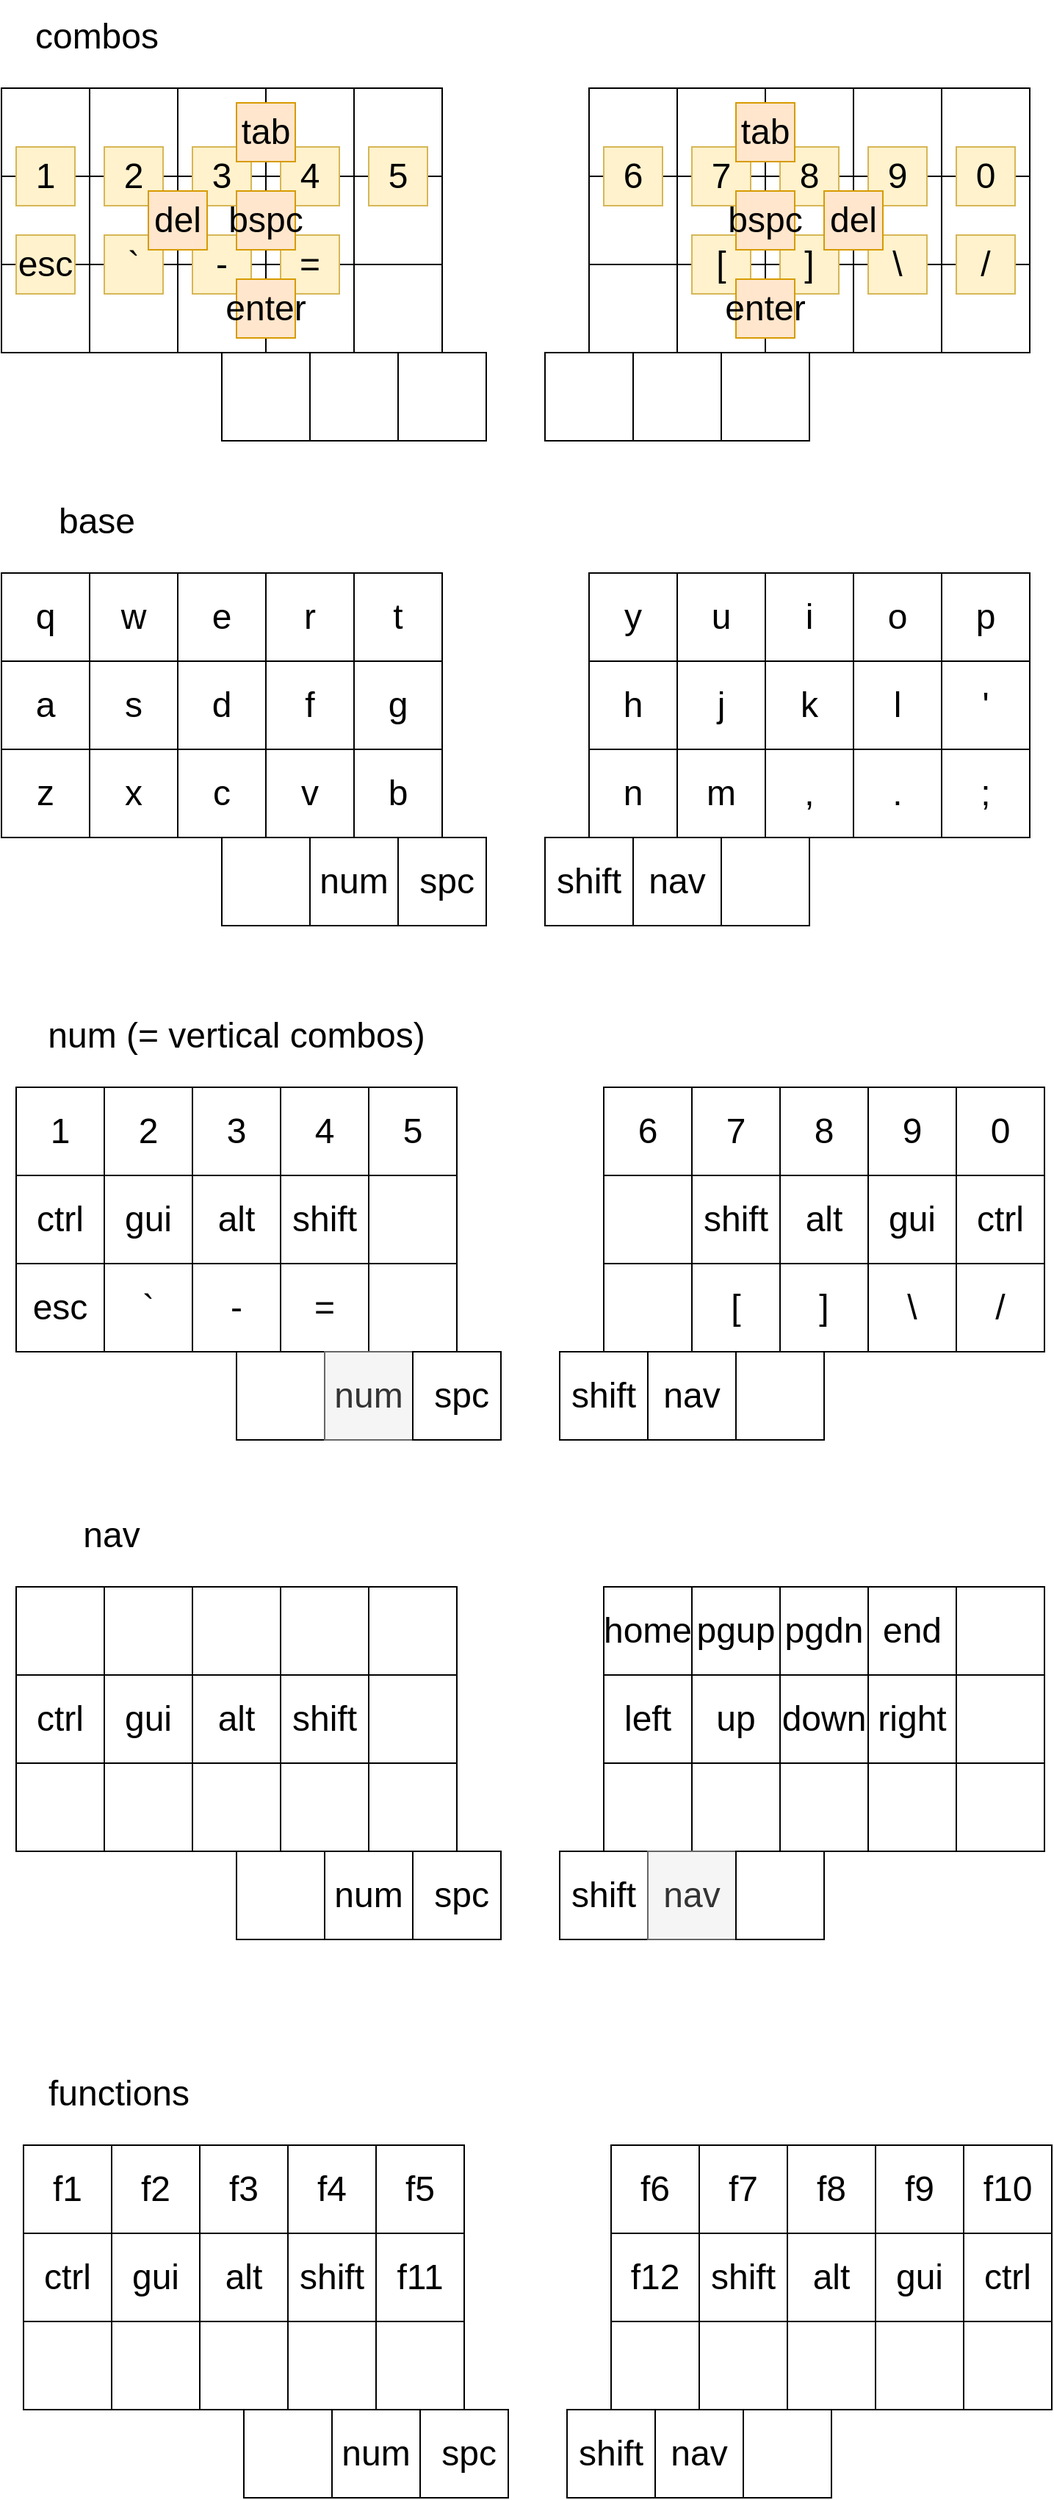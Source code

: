 <mxfile version="20.2.3" type="github">
  <diagram id="_lKv2DnUR_uHU-EhaWKQ" name="Page-1">
    <mxGraphModel dx="1025" dy="971" grid="1" gridSize="10" guides="1" tooltips="1" connect="1" arrows="1" fold="1" page="1" pageScale="1" pageWidth="850" pageHeight="1100" math="0" shadow="0">
      <root>
        <mxCell id="0" />
        <mxCell id="1" parent="0" />
        <mxCell id="b76iKxbdRcVmEuxKpmtq-1" value="" style="whiteSpace=wrap;html=1;aspect=fixed;" vertex="1" parent="1">
          <mxGeometry x="60" y="180" width="60" height="60" as="geometry" />
        </mxCell>
        <mxCell id="b76iKxbdRcVmEuxKpmtq-2" value="" style="whiteSpace=wrap;html=1;aspect=fixed;" vertex="1" parent="1">
          <mxGeometry x="120" y="180" width="60" height="60" as="geometry" />
        </mxCell>
        <mxCell id="b76iKxbdRcVmEuxKpmtq-4" value="" style="whiteSpace=wrap;html=1;aspect=fixed;" vertex="1" parent="1">
          <mxGeometry x="180" y="180" width="60" height="60" as="geometry" />
        </mxCell>
        <mxCell id="b76iKxbdRcVmEuxKpmtq-5" value="" style="whiteSpace=wrap;html=1;aspect=fixed;" vertex="1" parent="1">
          <mxGeometry x="240" y="180" width="60" height="60" as="geometry" />
        </mxCell>
        <mxCell id="b76iKxbdRcVmEuxKpmtq-8" value="" style="whiteSpace=wrap;html=1;aspect=fixed;" vertex="1" parent="1">
          <mxGeometry x="60" y="240" width="60" height="60" as="geometry" />
        </mxCell>
        <mxCell id="b76iKxbdRcVmEuxKpmtq-9" value="" style="whiteSpace=wrap;html=1;aspect=fixed;" vertex="1" parent="1">
          <mxGeometry x="120" y="240" width="60" height="60" as="geometry" />
        </mxCell>
        <mxCell id="b76iKxbdRcVmEuxKpmtq-10" value="" style="whiteSpace=wrap;html=1;aspect=fixed;" vertex="1" parent="1">
          <mxGeometry x="180" y="240" width="60" height="60" as="geometry" />
        </mxCell>
        <mxCell id="b76iKxbdRcVmEuxKpmtq-11" value="" style="whiteSpace=wrap;html=1;aspect=fixed;" vertex="1" parent="1">
          <mxGeometry x="240" y="240" width="60" height="60" as="geometry" />
        </mxCell>
        <mxCell id="b76iKxbdRcVmEuxKpmtq-12" value="" style="whiteSpace=wrap;html=1;aspect=fixed;" vertex="1" parent="1">
          <mxGeometry x="60" y="300" width="60" height="60" as="geometry" />
        </mxCell>
        <mxCell id="b76iKxbdRcVmEuxKpmtq-13" value="" style="whiteSpace=wrap;html=1;aspect=fixed;" vertex="1" parent="1">
          <mxGeometry x="120" y="300" width="60" height="60" as="geometry" />
        </mxCell>
        <mxCell id="b76iKxbdRcVmEuxKpmtq-14" value="" style="whiteSpace=wrap;html=1;aspect=fixed;" vertex="1" parent="1">
          <mxGeometry x="180" y="300" width="60" height="60" as="geometry" />
        </mxCell>
        <mxCell id="b76iKxbdRcVmEuxKpmtq-15" value="" style="whiteSpace=wrap;html=1;aspect=fixed;" vertex="1" parent="1">
          <mxGeometry x="240" y="300" width="60" height="60" as="geometry" />
        </mxCell>
        <mxCell id="b76iKxbdRcVmEuxKpmtq-16" value="" style="whiteSpace=wrap;html=1;aspect=fixed;" vertex="1" parent="1">
          <mxGeometry x="300" y="180" width="60" height="60" as="geometry" />
        </mxCell>
        <mxCell id="b76iKxbdRcVmEuxKpmtq-17" value="" style="whiteSpace=wrap;html=1;aspect=fixed;" vertex="1" parent="1">
          <mxGeometry x="300" y="240" width="60" height="60" as="geometry" />
        </mxCell>
        <mxCell id="b76iKxbdRcVmEuxKpmtq-18" value="" style="whiteSpace=wrap;html=1;aspect=fixed;" vertex="1" parent="1">
          <mxGeometry x="300" y="300" width="60" height="60" as="geometry" />
        </mxCell>
        <mxCell id="b76iKxbdRcVmEuxKpmtq-19" value="" style="whiteSpace=wrap;html=1;aspect=fixed;fontSize=24;" vertex="1" parent="1">
          <mxGeometry x="210" y="360" width="60" height="60" as="geometry" />
        </mxCell>
        <mxCell id="b76iKxbdRcVmEuxKpmtq-20" value="" style="whiteSpace=wrap;html=1;aspect=fixed;fontSize=24;" vertex="1" parent="1">
          <mxGeometry x="270" y="360" width="60" height="60" as="geometry" />
        </mxCell>
        <mxCell id="b76iKxbdRcVmEuxKpmtq-21" value="" style="whiteSpace=wrap;html=1;aspect=fixed;fontSize=24;" vertex="1" parent="1">
          <mxGeometry x="330" y="360" width="60" height="60" as="geometry" />
        </mxCell>
        <mxCell id="b76iKxbdRcVmEuxKpmtq-22" value="" style="whiteSpace=wrap;html=1;aspect=fixed;" vertex="1" parent="1">
          <mxGeometry x="460" y="180" width="60" height="60" as="geometry" />
        </mxCell>
        <mxCell id="b76iKxbdRcVmEuxKpmtq-23" value="" style="whiteSpace=wrap;html=1;aspect=fixed;" vertex="1" parent="1">
          <mxGeometry x="520" y="180" width="60" height="60" as="geometry" />
        </mxCell>
        <mxCell id="b76iKxbdRcVmEuxKpmtq-24" value="" style="whiteSpace=wrap;html=1;aspect=fixed;" vertex="1" parent="1">
          <mxGeometry x="580" y="180" width="60" height="60" as="geometry" />
        </mxCell>
        <mxCell id="b76iKxbdRcVmEuxKpmtq-25" value="" style="whiteSpace=wrap;html=1;aspect=fixed;" vertex="1" parent="1">
          <mxGeometry x="640" y="180" width="60" height="60" as="geometry" />
        </mxCell>
        <mxCell id="b76iKxbdRcVmEuxKpmtq-26" value="" style="whiteSpace=wrap;html=1;aspect=fixed;" vertex="1" parent="1">
          <mxGeometry x="460" y="240" width="60" height="60" as="geometry" />
        </mxCell>
        <mxCell id="b76iKxbdRcVmEuxKpmtq-27" value="" style="whiteSpace=wrap;html=1;aspect=fixed;" vertex="1" parent="1">
          <mxGeometry x="520" y="240" width="60" height="60" as="geometry" />
        </mxCell>
        <mxCell id="b76iKxbdRcVmEuxKpmtq-28" value="" style="whiteSpace=wrap;html=1;aspect=fixed;" vertex="1" parent="1">
          <mxGeometry x="580" y="240" width="60" height="60" as="geometry" />
        </mxCell>
        <mxCell id="b76iKxbdRcVmEuxKpmtq-29" value="" style="whiteSpace=wrap;html=1;aspect=fixed;" vertex="1" parent="1">
          <mxGeometry x="640" y="240" width="60" height="60" as="geometry" />
        </mxCell>
        <mxCell id="b76iKxbdRcVmEuxKpmtq-30" value="" style="whiteSpace=wrap;html=1;aspect=fixed;" vertex="1" parent="1">
          <mxGeometry x="460" y="300" width="60" height="60" as="geometry" />
        </mxCell>
        <mxCell id="b76iKxbdRcVmEuxKpmtq-31" value="" style="whiteSpace=wrap;html=1;aspect=fixed;" vertex="1" parent="1">
          <mxGeometry x="520" y="300" width="60" height="60" as="geometry" />
        </mxCell>
        <mxCell id="b76iKxbdRcVmEuxKpmtq-32" value="" style="whiteSpace=wrap;html=1;aspect=fixed;" vertex="1" parent="1">
          <mxGeometry x="580" y="300" width="60" height="60" as="geometry" />
        </mxCell>
        <mxCell id="b76iKxbdRcVmEuxKpmtq-33" value="" style="whiteSpace=wrap;html=1;aspect=fixed;" vertex="1" parent="1">
          <mxGeometry x="640" y="300" width="60" height="60" as="geometry" />
        </mxCell>
        <mxCell id="b76iKxbdRcVmEuxKpmtq-34" value="" style="whiteSpace=wrap;html=1;aspect=fixed;" vertex="1" parent="1">
          <mxGeometry x="700" y="180" width="60" height="60" as="geometry" />
        </mxCell>
        <mxCell id="b76iKxbdRcVmEuxKpmtq-35" value="" style="whiteSpace=wrap;html=1;aspect=fixed;" vertex="1" parent="1">
          <mxGeometry x="700" y="240" width="60" height="60" as="geometry" />
        </mxCell>
        <mxCell id="b76iKxbdRcVmEuxKpmtq-36" value="" style="whiteSpace=wrap;html=1;aspect=fixed;" vertex="1" parent="1">
          <mxGeometry x="700" y="300" width="60" height="60" as="geometry" />
        </mxCell>
        <mxCell id="b76iKxbdRcVmEuxKpmtq-37" value="" style="whiteSpace=wrap;html=1;aspect=fixed;fontSize=24;" vertex="1" parent="1">
          <mxGeometry x="430" y="360" width="60" height="60" as="geometry" />
        </mxCell>
        <mxCell id="b76iKxbdRcVmEuxKpmtq-38" value="" style="whiteSpace=wrap;html=1;aspect=fixed;fontSize=24;" vertex="1" parent="1">
          <mxGeometry x="490" y="360" width="60" height="60" as="geometry" />
        </mxCell>
        <mxCell id="b76iKxbdRcVmEuxKpmtq-39" value="" style="whiteSpace=wrap;html=1;aspect=fixed;fontSize=24;" vertex="1" parent="1">
          <mxGeometry x="550" y="360" width="60" height="60" as="geometry" />
        </mxCell>
        <mxCell id="b76iKxbdRcVmEuxKpmtq-41" value="combos" style="text;html=1;strokeColor=none;fillColor=none;align=center;verticalAlign=middle;whiteSpace=wrap;rounded=0;fontSize=24;" vertex="1" parent="1">
          <mxGeometry x="60" y="120" width="130" height="50" as="geometry" />
        </mxCell>
        <mxCell id="b76iKxbdRcVmEuxKpmtq-42" value="1" style="text;html=1;strokeColor=#d6b656;fillColor=#fff2cc;align=center;verticalAlign=middle;whiteSpace=wrap;rounded=0;fontSize=24;" vertex="1" parent="1">
          <mxGeometry x="70" y="220" width="40" height="40" as="geometry" />
        </mxCell>
        <mxCell id="b76iKxbdRcVmEuxKpmtq-43" value="2" style="text;html=1;strokeColor=#d6b656;fillColor=#fff2cc;align=center;verticalAlign=middle;whiteSpace=wrap;rounded=0;fontSize=24;" vertex="1" parent="1">
          <mxGeometry x="130" y="220" width="40" height="40" as="geometry" />
        </mxCell>
        <mxCell id="b76iKxbdRcVmEuxKpmtq-44" value="3" style="text;html=1;strokeColor=#d6b656;fillColor=#fff2cc;align=center;verticalAlign=middle;whiteSpace=wrap;rounded=0;fontSize=24;" vertex="1" parent="1">
          <mxGeometry x="190" y="220" width="40" height="40" as="geometry" />
        </mxCell>
        <mxCell id="b76iKxbdRcVmEuxKpmtq-45" value="4" style="text;html=1;strokeColor=#d6b656;fillColor=#fff2cc;align=center;verticalAlign=middle;whiteSpace=wrap;rounded=0;fontSize=24;" vertex="1" parent="1">
          <mxGeometry x="250" y="220" width="40" height="40" as="geometry" />
        </mxCell>
        <mxCell id="b76iKxbdRcVmEuxKpmtq-46" value="5" style="text;html=1;strokeColor=#d6b656;fillColor=#fff2cc;align=center;verticalAlign=middle;whiteSpace=wrap;rounded=0;fontSize=24;" vertex="1" parent="1">
          <mxGeometry x="310" y="220" width="40" height="40" as="geometry" />
        </mxCell>
        <mxCell id="b76iKxbdRcVmEuxKpmtq-47" value="6" style="text;html=1;strokeColor=#d6b656;fillColor=#fff2cc;align=center;verticalAlign=middle;whiteSpace=wrap;rounded=0;fontSize=24;" vertex="1" parent="1">
          <mxGeometry x="470" y="220" width="40" height="40" as="geometry" />
        </mxCell>
        <mxCell id="b76iKxbdRcVmEuxKpmtq-48" value="7" style="text;html=1;strokeColor=#d6b656;fillColor=#fff2cc;align=center;verticalAlign=middle;whiteSpace=wrap;rounded=0;fontSize=24;" vertex="1" parent="1">
          <mxGeometry x="530" y="220" width="40" height="40" as="geometry" />
        </mxCell>
        <mxCell id="b76iKxbdRcVmEuxKpmtq-49" value="8" style="text;html=1;strokeColor=#d6b656;fillColor=#fff2cc;align=center;verticalAlign=middle;whiteSpace=wrap;rounded=0;fontSize=24;" vertex="1" parent="1">
          <mxGeometry x="590" y="220" width="40" height="40" as="geometry" />
        </mxCell>
        <mxCell id="b76iKxbdRcVmEuxKpmtq-50" value="9" style="text;html=1;strokeColor=#d6b656;fillColor=#fff2cc;align=center;verticalAlign=middle;whiteSpace=wrap;rounded=0;fontSize=24;" vertex="1" parent="1">
          <mxGeometry x="650" y="220" width="40" height="40" as="geometry" />
        </mxCell>
        <mxCell id="b76iKxbdRcVmEuxKpmtq-51" value="0" style="text;html=1;strokeColor=#d6b656;fillColor=#fff2cc;align=center;verticalAlign=middle;whiteSpace=wrap;rounded=0;fontSize=24;" vertex="1" parent="1">
          <mxGeometry x="710" y="220" width="40" height="40" as="geometry" />
        </mxCell>
        <mxCell id="b76iKxbdRcVmEuxKpmtq-52" value="esc" style="text;html=1;strokeColor=#d6b656;fillColor=#fff2cc;align=center;verticalAlign=middle;whiteSpace=wrap;rounded=0;fontSize=24;" vertex="1" parent="1">
          <mxGeometry x="70" y="280" width="40" height="40" as="geometry" />
        </mxCell>
        <mxCell id="b76iKxbdRcVmEuxKpmtq-53" value="`" style="text;html=1;strokeColor=#d6b656;fillColor=#fff2cc;align=center;verticalAlign=middle;whiteSpace=wrap;rounded=0;fontSize=24;" vertex="1" parent="1">
          <mxGeometry x="130" y="280" width="40" height="40" as="geometry" />
        </mxCell>
        <mxCell id="b76iKxbdRcVmEuxKpmtq-54" value="-" style="text;html=1;strokeColor=#d6b656;fillColor=#fff2cc;align=center;verticalAlign=middle;whiteSpace=wrap;rounded=0;fontSize=24;" vertex="1" parent="1">
          <mxGeometry x="190" y="280" width="40" height="40" as="geometry" />
        </mxCell>
        <mxCell id="b76iKxbdRcVmEuxKpmtq-55" value="=" style="text;html=1;strokeColor=#d6b656;fillColor=#fff2cc;align=center;verticalAlign=middle;whiteSpace=wrap;rounded=0;fontSize=24;" vertex="1" parent="1">
          <mxGeometry x="250" y="280" width="40" height="40" as="geometry" />
        </mxCell>
        <mxCell id="b76iKxbdRcVmEuxKpmtq-58" value="[" style="text;html=1;strokeColor=#d6b656;fillColor=#fff2cc;align=center;verticalAlign=middle;whiteSpace=wrap;rounded=0;fontSize=24;" vertex="1" parent="1">
          <mxGeometry x="530" y="280" width="40" height="40" as="geometry" />
        </mxCell>
        <mxCell id="b76iKxbdRcVmEuxKpmtq-59" value="]" style="text;html=1;strokeColor=#d6b656;fillColor=#fff2cc;align=center;verticalAlign=middle;whiteSpace=wrap;rounded=0;fontSize=24;" vertex="1" parent="1">
          <mxGeometry x="590" y="280" width="40" height="40" as="geometry" />
        </mxCell>
        <mxCell id="b76iKxbdRcVmEuxKpmtq-60" value="\" style="text;html=1;strokeColor=#d6b656;fillColor=#fff2cc;align=center;verticalAlign=middle;whiteSpace=wrap;rounded=0;fontSize=24;" vertex="1" parent="1">
          <mxGeometry x="650" y="280" width="40" height="40" as="geometry" />
        </mxCell>
        <mxCell id="b76iKxbdRcVmEuxKpmtq-61" value="/" style="text;html=1;strokeColor=#d6b656;fillColor=#fff2cc;align=center;verticalAlign=middle;whiteSpace=wrap;rounded=0;fontSize=24;" vertex="1" parent="1">
          <mxGeometry x="710" y="280" width="40" height="40" as="geometry" />
        </mxCell>
        <mxCell id="b76iKxbdRcVmEuxKpmtq-62" value="bspc" style="text;html=1;strokeColor=#d79b00;fillColor=#ffe6cc;align=center;verticalAlign=middle;whiteSpace=wrap;rounded=0;fontSize=24;" vertex="1" parent="1">
          <mxGeometry x="560" y="250" width="40" height="40" as="geometry" />
        </mxCell>
        <mxCell id="b76iKxbdRcVmEuxKpmtq-63" value="tab" style="text;html=1;strokeColor=#d79b00;fillColor=#ffe6cc;align=center;verticalAlign=middle;whiteSpace=wrap;rounded=0;fontSize=24;" vertex="1" parent="1">
          <mxGeometry x="560" y="190" width="40" height="40" as="geometry" />
        </mxCell>
        <mxCell id="b76iKxbdRcVmEuxKpmtq-64" value="enter" style="text;html=1;strokeColor=#d79b00;fillColor=#ffe6cc;align=center;verticalAlign=middle;whiteSpace=wrap;rounded=0;fontSize=24;" vertex="1" parent="1">
          <mxGeometry x="560" y="310" width="40" height="40" as="geometry" />
        </mxCell>
        <mxCell id="b76iKxbdRcVmEuxKpmtq-65" value="del" style="text;html=1;strokeColor=#d79b00;fillColor=#ffe6cc;align=center;verticalAlign=middle;whiteSpace=wrap;rounded=0;fontSize=24;" vertex="1" parent="1">
          <mxGeometry x="620" y="250" width="40" height="40" as="geometry" />
        </mxCell>
        <mxCell id="b76iKxbdRcVmEuxKpmtq-66" value="bspc" style="text;html=1;strokeColor=#d79b00;fillColor=#ffe6cc;align=center;verticalAlign=middle;whiteSpace=wrap;rounded=0;fontSize=24;" vertex="1" parent="1">
          <mxGeometry x="220" y="250" width="40" height="40" as="geometry" />
        </mxCell>
        <mxCell id="b76iKxbdRcVmEuxKpmtq-67" value="tab" style="text;html=1;strokeColor=#d79b00;fillColor=#ffe6cc;align=center;verticalAlign=middle;whiteSpace=wrap;rounded=0;fontSize=24;" vertex="1" parent="1">
          <mxGeometry x="220" y="190" width="40" height="40" as="geometry" />
        </mxCell>
        <mxCell id="b76iKxbdRcVmEuxKpmtq-68" value="enter" style="text;html=1;strokeColor=#d79b00;fillColor=#ffe6cc;align=center;verticalAlign=middle;whiteSpace=wrap;rounded=0;fontSize=24;" vertex="1" parent="1">
          <mxGeometry x="220" y="310" width="40" height="40" as="geometry" />
        </mxCell>
        <mxCell id="b76iKxbdRcVmEuxKpmtq-69" value="del" style="text;html=1;strokeColor=#d79b00;fillColor=#ffe6cc;align=center;verticalAlign=middle;whiteSpace=wrap;rounded=0;fontSize=24;" vertex="1" parent="1">
          <mxGeometry x="160" y="250" width="40" height="40" as="geometry" />
        </mxCell>
        <mxCell id="b76iKxbdRcVmEuxKpmtq-70" value="q" style="whiteSpace=wrap;html=1;aspect=fixed;fontSize=24;" vertex="1" parent="1">
          <mxGeometry x="60" y="510" width="60" height="60" as="geometry" />
        </mxCell>
        <mxCell id="b76iKxbdRcVmEuxKpmtq-71" value="w" style="whiteSpace=wrap;html=1;aspect=fixed;fontSize=24;" vertex="1" parent="1">
          <mxGeometry x="120" y="510" width="60" height="60" as="geometry" />
        </mxCell>
        <mxCell id="b76iKxbdRcVmEuxKpmtq-72" value="e" style="whiteSpace=wrap;html=1;aspect=fixed;fontSize=24;" vertex="1" parent="1">
          <mxGeometry x="180" y="510" width="60" height="60" as="geometry" />
        </mxCell>
        <mxCell id="b76iKxbdRcVmEuxKpmtq-73" value="r" style="whiteSpace=wrap;html=1;aspect=fixed;fontSize=24;" vertex="1" parent="1">
          <mxGeometry x="240" y="510" width="60" height="60" as="geometry" />
        </mxCell>
        <mxCell id="b76iKxbdRcVmEuxKpmtq-74" value="a" style="whiteSpace=wrap;html=1;aspect=fixed;fontSize=24;" vertex="1" parent="1">
          <mxGeometry x="60" y="570" width="60" height="60" as="geometry" />
        </mxCell>
        <mxCell id="b76iKxbdRcVmEuxKpmtq-75" value="s" style="whiteSpace=wrap;html=1;aspect=fixed;fontSize=24;" vertex="1" parent="1">
          <mxGeometry x="120" y="570" width="60" height="60" as="geometry" />
        </mxCell>
        <mxCell id="b76iKxbdRcVmEuxKpmtq-76" value="d" style="whiteSpace=wrap;html=1;aspect=fixed;fontSize=24;" vertex="1" parent="1">
          <mxGeometry x="180" y="570" width="60" height="60" as="geometry" />
        </mxCell>
        <mxCell id="b76iKxbdRcVmEuxKpmtq-77" value="f" style="whiteSpace=wrap;html=1;aspect=fixed;fontSize=24;" vertex="1" parent="1">
          <mxGeometry x="240" y="570" width="60" height="60" as="geometry" />
        </mxCell>
        <mxCell id="b76iKxbdRcVmEuxKpmtq-78" value="z" style="whiteSpace=wrap;html=1;aspect=fixed;fontSize=24;" vertex="1" parent="1">
          <mxGeometry x="60" y="630" width="60" height="60" as="geometry" />
        </mxCell>
        <mxCell id="b76iKxbdRcVmEuxKpmtq-79" value="x" style="whiteSpace=wrap;html=1;aspect=fixed;fontSize=24;" vertex="1" parent="1">
          <mxGeometry x="120" y="630" width="60" height="60" as="geometry" />
        </mxCell>
        <mxCell id="b76iKxbdRcVmEuxKpmtq-80" value="c" style="whiteSpace=wrap;html=1;aspect=fixed;fontSize=24;" vertex="1" parent="1">
          <mxGeometry x="180" y="630" width="60" height="60" as="geometry" />
        </mxCell>
        <mxCell id="b76iKxbdRcVmEuxKpmtq-81" value="v" style="whiteSpace=wrap;html=1;aspect=fixed;fontSize=24;" vertex="1" parent="1">
          <mxGeometry x="240" y="630" width="60" height="60" as="geometry" />
        </mxCell>
        <mxCell id="b76iKxbdRcVmEuxKpmtq-82" value="t" style="whiteSpace=wrap;html=1;aspect=fixed;fontSize=24;" vertex="1" parent="1">
          <mxGeometry x="300" y="510" width="60" height="60" as="geometry" />
        </mxCell>
        <mxCell id="b76iKxbdRcVmEuxKpmtq-83" value="g" style="whiteSpace=wrap;html=1;aspect=fixed;fontSize=24;" vertex="1" parent="1">
          <mxGeometry x="300" y="570" width="60" height="60" as="geometry" />
        </mxCell>
        <mxCell id="b76iKxbdRcVmEuxKpmtq-84" value="b" style="whiteSpace=wrap;html=1;aspect=fixed;fontSize=24;" vertex="1" parent="1">
          <mxGeometry x="300" y="630" width="60" height="60" as="geometry" />
        </mxCell>
        <mxCell id="b76iKxbdRcVmEuxKpmtq-85" value="" style="whiteSpace=wrap;html=1;aspect=fixed;fontSize=24;" vertex="1" parent="1">
          <mxGeometry x="210" y="690" width="60" height="60" as="geometry" />
        </mxCell>
        <mxCell id="b76iKxbdRcVmEuxKpmtq-86" value="num" style="whiteSpace=wrap;html=1;aspect=fixed;fontSize=24;" vertex="1" parent="1">
          <mxGeometry x="270" y="690" width="60" height="60" as="geometry" />
        </mxCell>
        <mxCell id="b76iKxbdRcVmEuxKpmtq-87" value="&amp;nbsp;spc" style="whiteSpace=wrap;html=1;aspect=fixed;fontSize=24;" vertex="1" parent="1">
          <mxGeometry x="330" y="690" width="60" height="60" as="geometry" />
        </mxCell>
        <mxCell id="b76iKxbdRcVmEuxKpmtq-88" value="y" style="whiteSpace=wrap;html=1;aspect=fixed;fontSize=24;" vertex="1" parent="1">
          <mxGeometry x="460" y="510" width="60" height="60" as="geometry" />
        </mxCell>
        <mxCell id="b76iKxbdRcVmEuxKpmtq-89" value="u" style="whiteSpace=wrap;html=1;aspect=fixed;fontSize=24;" vertex="1" parent="1">
          <mxGeometry x="520" y="510" width="60" height="60" as="geometry" />
        </mxCell>
        <mxCell id="b76iKxbdRcVmEuxKpmtq-90" value="i" style="whiteSpace=wrap;html=1;aspect=fixed;fontSize=24;" vertex="1" parent="1">
          <mxGeometry x="580" y="510" width="60" height="60" as="geometry" />
        </mxCell>
        <mxCell id="b76iKxbdRcVmEuxKpmtq-91" value="o" style="whiteSpace=wrap;html=1;aspect=fixed;fontSize=24;" vertex="1" parent="1">
          <mxGeometry x="640" y="510" width="60" height="60" as="geometry" />
        </mxCell>
        <mxCell id="b76iKxbdRcVmEuxKpmtq-92" value="h" style="whiteSpace=wrap;html=1;aspect=fixed;fontSize=24;" vertex="1" parent="1">
          <mxGeometry x="460" y="570" width="60" height="60" as="geometry" />
        </mxCell>
        <mxCell id="b76iKxbdRcVmEuxKpmtq-93" value="j" style="whiteSpace=wrap;html=1;aspect=fixed;fontSize=24;" vertex="1" parent="1">
          <mxGeometry x="520" y="570" width="60" height="60" as="geometry" />
        </mxCell>
        <mxCell id="b76iKxbdRcVmEuxKpmtq-94" value="k" style="whiteSpace=wrap;html=1;aspect=fixed;fontSize=24;" vertex="1" parent="1">
          <mxGeometry x="580" y="570" width="60" height="60" as="geometry" />
        </mxCell>
        <mxCell id="b76iKxbdRcVmEuxKpmtq-95" value="l" style="whiteSpace=wrap;html=1;aspect=fixed;fontSize=24;" vertex="1" parent="1">
          <mxGeometry x="640" y="570" width="60" height="60" as="geometry" />
        </mxCell>
        <mxCell id="b76iKxbdRcVmEuxKpmtq-96" value="n" style="whiteSpace=wrap;html=1;aspect=fixed;fontSize=24;" vertex="1" parent="1">
          <mxGeometry x="460" y="630" width="60" height="60" as="geometry" />
        </mxCell>
        <mxCell id="b76iKxbdRcVmEuxKpmtq-97" value="m" style="whiteSpace=wrap;html=1;aspect=fixed;fontSize=24;" vertex="1" parent="1">
          <mxGeometry x="520" y="630" width="60" height="60" as="geometry" />
        </mxCell>
        <mxCell id="b76iKxbdRcVmEuxKpmtq-98" value="," style="whiteSpace=wrap;html=1;aspect=fixed;fontSize=24;" vertex="1" parent="1">
          <mxGeometry x="580" y="630" width="60" height="60" as="geometry" />
        </mxCell>
        <mxCell id="b76iKxbdRcVmEuxKpmtq-99" value="." style="whiteSpace=wrap;html=1;aspect=fixed;fontSize=24;" vertex="1" parent="1">
          <mxGeometry x="640" y="630" width="60" height="60" as="geometry" />
        </mxCell>
        <mxCell id="b76iKxbdRcVmEuxKpmtq-100" value="p" style="whiteSpace=wrap;html=1;aspect=fixed;fontSize=24;" vertex="1" parent="1">
          <mxGeometry x="700" y="510" width="60" height="60" as="geometry" />
        </mxCell>
        <mxCell id="b76iKxbdRcVmEuxKpmtq-101" value="&#39;" style="whiteSpace=wrap;html=1;aspect=fixed;fontSize=24;" vertex="1" parent="1">
          <mxGeometry x="700" y="570" width="60" height="60" as="geometry" />
        </mxCell>
        <mxCell id="b76iKxbdRcVmEuxKpmtq-102" value=";" style="whiteSpace=wrap;html=1;aspect=fixed;fontSize=24;" vertex="1" parent="1">
          <mxGeometry x="700" y="630" width="60" height="60" as="geometry" />
        </mxCell>
        <mxCell id="b76iKxbdRcVmEuxKpmtq-103" value="shift" style="whiteSpace=wrap;html=1;aspect=fixed;fontSize=24;" vertex="1" parent="1">
          <mxGeometry x="430" y="690" width="60" height="60" as="geometry" />
        </mxCell>
        <mxCell id="b76iKxbdRcVmEuxKpmtq-104" value="nav" style="whiteSpace=wrap;html=1;aspect=fixed;fontSize=24;" vertex="1" parent="1">
          <mxGeometry x="490" y="690" width="60" height="60" as="geometry" />
        </mxCell>
        <mxCell id="b76iKxbdRcVmEuxKpmtq-105" value="" style="whiteSpace=wrap;html=1;aspect=fixed;fontSize=24;" vertex="1" parent="1">
          <mxGeometry x="550" y="690" width="60" height="60" as="geometry" />
        </mxCell>
        <mxCell id="b76iKxbdRcVmEuxKpmtq-106" value="base" style="text;html=1;strokeColor=none;fillColor=none;align=center;verticalAlign=middle;whiteSpace=wrap;rounded=0;fontSize=24;" vertex="1" parent="1">
          <mxGeometry x="60" y="450" width="130" height="50" as="geometry" />
        </mxCell>
        <mxCell id="b76iKxbdRcVmEuxKpmtq-133" value="1" style="whiteSpace=wrap;html=1;aspect=fixed;fontSize=24;" vertex="1" parent="1">
          <mxGeometry x="70" y="860" width="60" height="60" as="geometry" />
        </mxCell>
        <mxCell id="b76iKxbdRcVmEuxKpmtq-134" value="2" style="whiteSpace=wrap;html=1;aspect=fixed;fontSize=24;" vertex="1" parent="1">
          <mxGeometry x="130" y="860" width="60" height="60" as="geometry" />
        </mxCell>
        <mxCell id="b76iKxbdRcVmEuxKpmtq-135" value="3" style="whiteSpace=wrap;html=1;aspect=fixed;fontSize=24;" vertex="1" parent="1">
          <mxGeometry x="190" y="860" width="60" height="60" as="geometry" />
        </mxCell>
        <mxCell id="b76iKxbdRcVmEuxKpmtq-136" value="4" style="whiteSpace=wrap;html=1;aspect=fixed;fontSize=24;" vertex="1" parent="1">
          <mxGeometry x="250" y="860" width="60" height="60" as="geometry" />
        </mxCell>
        <mxCell id="b76iKxbdRcVmEuxKpmtq-137" value="ctrl" style="whiteSpace=wrap;html=1;aspect=fixed;fontSize=24;" vertex="1" parent="1">
          <mxGeometry x="70" y="920" width="60" height="60" as="geometry" />
        </mxCell>
        <mxCell id="b76iKxbdRcVmEuxKpmtq-138" value="gui" style="whiteSpace=wrap;html=1;aspect=fixed;fontSize=24;" vertex="1" parent="1">
          <mxGeometry x="130" y="920" width="60" height="60" as="geometry" />
        </mxCell>
        <mxCell id="b76iKxbdRcVmEuxKpmtq-139" value="alt" style="whiteSpace=wrap;html=1;aspect=fixed;fontSize=24;" vertex="1" parent="1">
          <mxGeometry x="190" y="920" width="60" height="60" as="geometry" />
        </mxCell>
        <mxCell id="b76iKxbdRcVmEuxKpmtq-140" value="shift" style="whiteSpace=wrap;html=1;aspect=fixed;fontSize=24;" vertex="1" parent="1">
          <mxGeometry x="250" y="920" width="60" height="60" as="geometry" />
        </mxCell>
        <mxCell id="b76iKxbdRcVmEuxKpmtq-141" value="esc" style="whiteSpace=wrap;html=1;aspect=fixed;fontSize=24;" vertex="1" parent="1">
          <mxGeometry x="70" y="980" width="60" height="60" as="geometry" />
        </mxCell>
        <mxCell id="b76iKxbdRcVmEuxKpmtq-142" value="`" style="whiteSpace=wrap;html=1;aspect=fixed;fontSize=24;" vertex="1" parent="1">
          <mxGeometry x="130" y="980" width="60" height="60" as="geometry" />
        </mxCell>
        <mxCell id="b76iKxbdRcVmEuxKpmtq-143" value="-" style="whiteSpace=wrap;html=1;aspect=fixed;fontSize=24;" vertex="1" parent="1">
          <mxGeometry x="190" y="980" width="60" height="60" as="geometry" />
        </mxCell>
        <mxCell id="b76iKxbdRcVmEuxKpmtq-144" value="=" style="whiteSpace=wrap;html=1;aspect=fixed;fontSize=24;" vertex="1" parent="1">
          <mxGeometry x="250" y="980" width="60" height="60" as="geometry" />
        </mxCell>
        <mxCell id="b76iKxbdRcVmEuxKpmtq-145" value="5" style="whiteSpace=wrap;html=1;aspect=fixed;fontSize=24;" vertex="1" parent="1">
          <mxGeometry x="310" y="860" width="60" height="60" as="geometry" />
        </mxCell>
        <mxCell id="b76iKxbdRcVmEuxKpmtq-146" value="" style="whiteSpace=wrap;html=1;aspect=fixed;fontSize=24;" vertex="1" parent="1">
          <mxGeometry x="310" y="920" width="60" height="60" as="geometry" />
        </mxCell>
        <mxCell id="b76iKxbdRcVmEuxKpmtq-147" value="" style="whiteSpace=wrap;html=1;aspect=fixed;fontSize=24;" vertex="1" parent="1">
          <mxGeometry x="310" y="980" width="60" height="60" as="geometry" />
        </mxCell>
        <mxCell id="b76iKxbdRcVmEuxKpmtq-148" value="" style="whiteSpace=wrap;html=1;aspect=fixed;fontSize=24;" vertex="1" parent="1">
          <mxGeometry x="220" y="1040" width="60" height="60" as="geometry" />
        </mxCell>
        <mxCell id="b76iKxbdRcVmEuxKpmtq-149" value="num" style="whiteSpace=wrap;html=1;aspect=fixed;fontSize=24;fillColor=#f5f5f5;fontColor=#333333;strokeColor=#666666;" vertex="1" parent="1">
          <mxGeometry x="280" y="1040" width="60" height="60" as="geometry" />
        </mxCell>
        <mxCell id="b76iKxbdRcVmEuxKpmtq-150" value="&amp;nbsp;spc" style="whiteSpace=wrap;html=1;aspect=fixed;fontSize=24;" vertex="1" parent="1">
          <mxGeometry x="340" y="1040" width="60" height="60" as="geometry" />
        </mxCell>
        <mxCell id="b76iKxbdRcVmEuxKpmtq-151" value="6" style="whiteSpace=wrap;html=1;aspect=fixed;fontSize=24;" vertex="1" parent="1">
          <mxGeometry x="470" y="860" width="60" height="60" as="geometry" />
        </mxCell>
        <mxCell id="b76iKxbdRcVmEuxKpmtq-152" value="7" style="whiteSpace=wrap;html=1;aspect=fixed;fontSize=24;" vertex="1" parent="1">
          <mxGeometry x="530" y="860" width="60" height="60" as="geometry" />
        </mxCell>
        <mxCell id="b76iKxbdRcVmEuxKpmtq-153" value="8" style="whiteSpace=wrap;html=1;aspect=fixed;fontSize=24;" vertex="1" parent="1">
          <mxGeometry x="590" y="860" width="60" height="60" as="geometry" />
        </mxCell>
        <mxCell id="b76iKxbdRcVmEuxKpmtq-154" value="9" style="whiteSpace=wrap;html=1;aspect=fixed;fontSize=24;" vertex="1" parent="1">
          <mxGeometry x="650" y="860" width="60" height="60" as="geometry" />
        </mxCell>
        <mxCell id="b76iKxbdRcVmEuxKpmtq-155" value="" style="whiteSpace=wrap;html=1;aspect=fixed;fontSize=24;" vertex="1" parent="1">
          <mxGeometry x="470" y="920" width="60" height="60" as="geometry" />
        </mxCell>
        <mxCell id="b76iKxbdRcVmEuxKpmtq-156" value="shift" style="whiteSpace=wrap;html=1;aspect=fixed;fontSize=24;" vertex="1" parent="1">
          <mxGeometry x="530" y="920" width="60" height="60" as="geometry" />
        </mxCell>
        <mxCell id="b76iKxbdRcVmEuxKpmtq-157" value="alt" style="whiteSpace=wrap;html=1;aspect=fixed;fontSize=24;" vertex="1" parent="1">
          <mxGeometry x="590" y="920" width="60" height="60" as="geometry" />
        </mxCell>
        <mxCell id="b76iKxbdRcVmEuxKpmtq-158" value="gui" style="whiteSpace=wrap;html=1;aspect=fixed;fontSize=24;" vertex="1" parent="1">
          <mxGeometry x="650" y="920" width="60" height="60" as="geometry" />
        </mxCell>
        <mxCell id="b76iKxbdRcVmEuxKpmtq-159" value="" style="whiteSpace=wrap;html=1;aspect=fixed;fontSize=24;" vertex="1" parent="1">
          <mxGeometry x="470" y="980" width="60" height="60" as="geometry" />
        </mxCell>
        <mxCell id="b76iKxbdRcVmEuxKpmtq-160" value="[" style="whiteSpace=wrap;html=1;aspect=fixed;fontSize=24;" vertex="1" parent="1">
          <mxGeometry x="530" y="980" width="60" height="60" as="geometry" />
        </mxCell>
        <mxCell id="b76iKxbdRcVmEuxKpmtq-161" value="]" style="whiteSpace=wrap;html=1;aspect=fixed;fontSize=24;" vertex="1" parent="1">
          <mxGeometry x="590" y="980" width="60" height="60" as="geometry" />
        </mxCell>
        <mxCell id="b76iKxbdRcVmEuxKpmtq-162" value="\" style="whiteSpace=wrap;html=1;aspect=fixed;fontSize=24;" vertex="1" parent="1">
          <mxGeometry x="650" y="980" width="60" height="60" as="geometry" />
        </mxCell>
        <mxCell id="b76iKxbdRcVmEuxKpmtq-163" value="0" style="whiteSpace=wrap;html=1;aspect=fixed;fontSize=24;" vertex="1" parent="1">
          <mxGeometry x="710" y="860" width="60" height="60" as="geometry" />
        </mxCell>
        <mxCell id="b76iKxbdRcVmEuxKpmtq-164" value="ctrl" style="whiteSpace=wrap;html=1;aspect=fixed;fontSize=24;" vertex="1" parent="1">
          <mxGeometry x="710" y="920" width="60" height="60" as="geometry" />
        </mxCell>
        <mxCell id="b76iKxbdRcVmEuxKpmtq-165" value="/" style="whiteSpace=wrap;html=1;aspect=fixed;fontSize=24;" vertex="1" parent="1">
          <mxGeometry x="710" y="980" width="60" height="60" as="geometry" />
        </mxCell>
        <mxCell id="b76iKxbdRcVmEuxKpmtq-166" value="shift" style="whiteSpace=wrap;html=1;aspect=fixed;fontSize=24;" vertex="1" parent="1">
          <mxGeometry x="440" y="1040" width="60" height="60" as="geometry" />
        </mxCell>
        <mxCell id="b76iKxbdRcVmEuxKpmtq-167" value="nav" style="whiteSpace=wrap;html=1;aspect=fixed;fontSize=24;" vertex="1" parent="1">
          <mxGeometry x="500" y="1040" width="60" height="60" as="geometry" />
        </mxCell>
        <mxCell id="b76iKxbdRcVmEuxKpmtq-168" value="" style="whiteSpace=wrap;html=1;aspect=fixed;fontSize=24;" vertex="1" parent="1">
          <mxGeometry x="560" y="1040" width="60" height="60" as="geometry" />
        </mxCell>
        <mxCell id="b76iKxbdRcVmEuxKpmtq-169" value="num (= vertical combos)" style="text;html=1;strokeColor=none;fillColor=none;align=center;verticalAlign=middle;whiteSpace=wrap;rounded=0;fontSize=24;" vertex="1" parent="1">
          <mxGeometry x="70" y="800" width="300" height="50" as="geometry" />
        </mxCell>
        <mxCell id="b76iKxbdRcVmEuxKpmtq-170" value="" style="whiteSpace=wrap;html=1;aspect=fixed;fontSize=24;" vertex="1" parent="1">
          <mxGeometry x="70" y="1200" width="60" height="60" as="geometry" />
        </mxCell>
        <mxCell id="b76iKxbdRcVmEuxKpmtq-171" value="" style="whiteSpace=wrap;html=1;aspect=fixed;fontSize=24;" vertex="1" parent="1">
          <mxGeometry x="130" y="1200" width="60" height="60" as="geometry" />
        </mxCell>
        <mxCell id="b76iKxbdRcVmEuxKpmtq-172" value="" style="whiteSpace=wrap;html=1;aspect=fixed;fontSize=24;" vertex="1" parent="1">
          <mxGeometry x="190" y="1200" width="60" height="60" as="geometry" />
        </mxCell>
        <mxCell id="b76iKxbdRcVmEuxKpmtq-173" value="" style="whiteSpace=wrap;html=1;aspect=fixed;fontSize=24;" vertex="1" parent="1">
          <mxGeometry x="250" y="1200" width="60" height="60" as="geometry" />
        </mxCell>
        <mxCell id="b76iKxbdRcVmEuxKpmtq-178" value="" style="whiteSpace=wrap;html=1;aspect=fixed;fontSize=24;" vertex="1" parent="1">
          <mxGeometry x="70" y="1320" width="60" height="60" as="geometry" />
        </mxCell>
        <mxCell id="b76iKxbdRcVmEuxKpmtq-179" value="" style="whiteSpace=wrap;html=1;aspect=fixed;fontSize=24;" vertex="1" parent="1">
          <mxGeometry x="130" y="1320" width="60" height="60" as="geometry" />
        </mxCell>
        <mxCell id="b76iKxbdRcVmEuxKpmtq-180" value="" style="whiteSpace=wrap;html=1;aspect=fixed;fontSize=24;" vertex="1" parent="1">
          <mxGeometry x="190" y="1320" width="60" height="60" as="geometry" />
        </mxCell>
        <mxCell id="b76iKxbdRcVmEuxKpmtq-181" value="" style="whiteSpace=wrap;html=1;aspect=fixed;fontSize=24;" vertex="1" parent="1">
          <mxGeometry x="250" y="1320" width="60" height="60" as="geometry" />
        </mxCell>
        <mxCell id="b76iKxbdRcVmEuxKpmtq-182" value="" style="whiteSpace=wrap;html=1;aspect=fixed;fontSize=24;" vertex="1" parent="1">
          <mxGeometry x="310" y="1200" width="60" height="60" as="geometry" />
        </mxCell>
        <mxCell id="b76iKxbdRcVmEuxKpmtq-183" value="" style="whiteSpace=wrap;html=1;aspect=fixed;fontSize=24;" vertex="1" parent="1">
          <mxGeometry x="310" y="1260" width="60" height="60" as="geometry" />
        </mxCell>
        <mxCell id="b76iKxbdRcVmEuxKpmtq-184" value="" style="whiteSpace=wrap;html=1;aspect=fixed;fontSize=24;" vertex="1" parent="1">
          <mxGeometry x="310" y="1320" width="60" height="60" as="geometry" />
        </mxCell>
        <mxCell id="b76iKxbdRcVmEuxKpmtq-185" value="" style="whiteSpace=wrap;html=1;aspect=fixed;fontSize=24;" vertex="1" parent="1">
          <mxGeometry x="220" y="1380" width="60" height="60" as="geometry" />
        </mxCell>
        <mxCell id="b76iKxbdRcVmEuxKpmtq-186" value="num" style="whiteSpace=wrap;html=1;aspect=fixed;fontSize=24;" vertex="1" parent="1">
          <mxGeometry x="280" y="1380" width="60" height="60" as="geometry" />
        </mxCell>
        <mxCell id="b76iKxbdRcVmEuxKpmtq-187" value="&amp;nbsp;spc" style="whiteSpace=wrap;html=1;aspect=fixed;fontSize=24;" vertex="1" parent="1">
          <mxGeometry x="340" y="1380" width="60" height="60" as="geometry" />
        </mxCell>
        <mxCell id="b76iKxbdRcVmEuxKpmtq-188" value="home" style="whiteSpace=wrap;html=1;aspect=fixed;fontSize=24;" vertex="1" parent="1">
          <mxGeometry x="470" y="1200" width="60" height="60" as="geometry" />
        </mxCell>
        <mxCell id="b76iKxbdRcVmEuxKpmtq-189" value="pgup" style="whiteSpace=wrap;html=1;aspect=fixed;fontSize=24;" vertex="1" parent="1">
          <mxGeometry x="530" y="1200" width="60" height="60" as="geometry" />
        </mxCell>
        <mxCell id="b76iKxbdRcVmEuxKpmtq-190" value="pgdn" style="whiteSpace=wrap;html=1;aspect=fixed;fontSize=24;" vertex="1" parent="1">
          <mxGeometry x="590" y="1200" width="60" height="60" as="geometry" />
        </mxCell>
        <mxCell id="b76iKxbdRcVmEuxKpmtq-191" value="end" style="whiteSpace=wrap;html=1;aspect=fixed;fontSize=24;" vertex="1" parent="1">
          <mxGeometry x="650" y="1200" width="60" height="60" as="geometry" />
        </mxCell>
        <mxCell id="b76iKxbdRcVmEuxKpmtq-192" value="left" style="whiteSpace=wrap;html=1;aspect=fixed;fontSize=24;" vertex="1" parent="1">
          <mxGeometry x="470" y="1260" width="60" height="60" as="geometry" />
        </mxCell>
        <mxCell id="b76iKxbdRcVmEuxKpmtq-193" value="up" style="whiteSpace=wrap;html=1;aspect=fixed;fontSize=24;" vertex="1" parent="1">
          <mxGeometry x="530" y="1260" width="60" height="60" as="geometry" />
        </mxCell>
        <mxCell id="b76iKxbdRcVmEuxKpmtq-194" value="down" style="whiteSpace=wrap;html=1;aspect=fixed;fontSize=24;" vertex="1" parent="1">
          <mxGeometry x="590" y="1260" width="60" height="60" as="geometry" />
        </mxCell>
        <mxCell id="b76iKxbdRcVmEuxKpmtq-195" value="right" style="whiteSpace=wrap;html=1;aspect=fixed;fontSize=24;" vertex="1" parent="1">
          <mxGeometry x="650" y="1260" width="60" height="60" as="geometry" />
        </mxCell>
        <mxCell id="b76iKxbdRcVmEuxKpmtq-196" value="" style="whiteSpace=wrap;html=1;aspect=fixed;fontSize=24;" vertex="1" parent="1">
          <mxGeometry x="470" y="1320" width="60" height="60" as="geometry" />
        </mxCell>
        <mxCell id="b76iKxbdRcVmEuxKpmtq-197" value="" style="whiteSpace=wrap;html=1;aspect=fixed;fontSize=24;" vertex="1" parent="1">
          <mxGeometry x="530" y="1320" width="60" height="60" as="geometry" />
        </mxCell>
        <mxCell id="b76iKxbdRcVmEuxKpmtq-198" value="" style="whiteSpace=wrap;html=1;aspect=fixed;fontSize=24;" vertex="1" parent="1">
          <mxGeometry x="590" y="1320" width="60" height="60" as="geometry" />
        </mxCell>
        <mxCell id="b76iKxbdRcVmEuxKpmtq-199" value="" style="whiteSpace=wrap;html=1;aspect=fixed;fontSize=24;" vertex="1" parent="1">
          <mxGeometry x="650" y="1320" width="60" height="60" as="geometry" />
        </mxCell>
        <mxCell id="b76iKxbdRcVmEuxKpmtq-200" value="" style="whiteSpace=wrap;html=1;aspect=fixed;fontSize=24;" vertex="1" parent="1">
          <mxGeometry x="710" y="1200" width="60" height="60" as="geometry" />
        </mxCell>
        <mxCell id="b76iKxbdRcVmEuxKpmtq-201" value="" style="whiteSpace=wrap;html=1;aspect=fixed;fontSize=24;" vertex="1" parent="1">
          <mxGeometry x="710" y="1260" width="60" height="60" as="geometry" />
        </mxCell>
        <mxCell id="b76iKxbdRcVmEuxKpmtq-202" value="" style="whiteSpace=wrap;html=1;aspect=fixed;fontSize=24;" vertex="1" parent="1">
          <mxGeometry x="710" y="1320" width="60" height="60" as="geometry" />
        </mxCell>
        <mxCell id="b76iKxbdRcVmEuxKpmtq-203" value="shift" style="whiteSpace=wrap;html=1;aspect=fixed;fontSize=24;" vertex="1" parent="1">
          <mxGeometry x="440" y="1380" width="60" height="60" as="geometry" />
        </mxCell>
        <mxCell id="b76iKxbdRcVmEuxKpmtq-204" value="nav" style="whiteSpace=wrap;html=1;aspect=fixed;fontSize=24;fillColor=#f5f5f5;fontColor=#333333;strokeColor=#666666;" vertex="1" parent="1">
          <mxGeometry x="500" y="1380" width="60" height="60" as="geometry" />
        </mxCell>
        <mxCell id="b76iKxbdRcVmEuxKpmtq-205" value="" style="whiteSpace=wrap;html=1;aspect=fixed;fontSize=24;" vertex="1" parent="1">
          <mxGeometry x="560" y="1380" width="60" height="60" as="geometry" />
        </mxCell>
        <mxCell id="b76iKxbdRcVmEuxKpmtq-206" value="nav" style="text;html=1;strokeColor=none;fillColor=none;align=center;verticalAlign=middle;whiteSpace=wrap;rounded=0;fontSize=24;" vertex="1" parent="1">
          <mxGeometry x="70" y="1140" width="130" height="50" as="geometry" />
        </mxCell>
        <mxCell id="b76iKxbdRcVmEuxKpmtq-207" value="f1" style="whiteSpace=wrap;html=1;aspect=fixed;fontSize=24;" vertex="1" parent="1">
          <mxGeometry x="75" y="1580" width="60" height="60" as="geometry" />
        </mxCell>
        <mxCell id="b76iKxbdRcVmEuxKpmtq-208" value="f2" style="whiteSpace=wrap;html=1;aspect=fixed;fontSize=24;" vertex="1" parent="1">
          <mxGeometry x="135" y="1580" width="60" height="60" as="geometry" />
        </mxCell>
        <mxCell id="b76iKxbdRcVmEuxKpmtq-209" value="f3" style="whiteSpace=wrap;html=1;aspect=fixed;fontSize=24;" vertex="1" parent="1">
          <mxGeometry x="195" y="1580" width="60" height="60" as="geometry" />
        </mxCell>
        <mxCell id="b76iKxbdRcVmEuxKpmtq-210" value="f4" style="whiteSpace=wrap;html=1;aspect=fixed;fontSize=24;" vertex="1" parent="1">
          <mxGeometry x="255" y="1580" width="60" height="60" as="geometry" />
        </mxCell>
        <mxCell id="b76iKxbdRcVmEuxKpmtq-215" value="" style="whiteSpace=wrap;html=1;aspect=fixed;fontSize=24;" vertex="1" parent="1">
          <mxGeometry x="75" y="1700" width="60" height="60" as="geometry" />
        </mxCell>
        <mxCell id="b76iKxbdRcVmEuxKpmtq-216" value="" style="whiteSpace=wrap;html=1;aspect=fixed;fontSize=24;" vertex="1" parent="1">
          <mxGeometry x="135" y="1700" width="60" height="60" as="geometry" />
        </mxCell>
        <mxCell id="b76iKxbdRcVmEuxKpmtq-217" value="" style="whiteSpace=wrap;html=1;aspect=fixed;fontSize=24;" vertex="1" parent="1">
          <mxGeometry x="195" y="1700" width="60" height="60" as="geometry" />
        </mxCell>
        <mxCell id="b76iKxbdRcVmEuxKpmtq-218" value="" style="whiteSpace=wrap;html=1;aspect=fixed;fontSize=24;" vertex="1" parent="1">
          <mxGeometry x="255" y="1700" width="60" height="60" as="geometry" />
        </mxCell>
        <mxCell id="b76iKxbdRcVmEuxKpmtq-219" value="f5" style="whiteSpace=wrap;html=1;aspect=fixed;fontSize=24;" vertex="1" parent="1">
          <mxGeometry x="315" y="1580" width="60" height="60" as="geometry" />
        </mxCell>
        <mxCell id="b76iKxbdRcVmEuxKpmtq-221" value="" style="whiteSpace=wrap;html=1;aspect=fixed;fontSize=24;" vertex="1" parent="1">
          <mxGeometry x="315" y="1700" width="60" height="60" as="geometry" />
        </mxCell>
        <mxCell id="b76iKxbdRcVmEuxKpmtq-222" value="" style="whiteSpace=wrap;html=1;aspect=fixed;fontSize=24;" vertex="1" parent="1">
          <mxGeometry x="225" y="1760" width="60" height="60" as="geometry" />
        </mxCell>
        <mxCell id="b76iKxbdRcVmEuxKpmtq-223" value="num" style="whiteSpace=wrap;html=1;aspect=fixed;fontSize=24;" vertex="1" parent="1">
          <mxGeometry x="285" y="1760" width="60" height="60" as="geometry" />
        </mxCell>
        <mxCell id="b76iKxbdRcVmEuxKpmtq-224" value="&amp;nbsp;spc" style="whiteSpace=wrap;html=1;aspect=fixed;fontSize=24;" vertex="1" parent="1">
          <mxGeometry x="345" y="1760" width="60" height="60" as="geometry" />
        </mxCell>
        <mxCell id="b76iKxbdRcVmEuxKpmtq-225" value="f6" style="whiteSpace=wrap;html=1;aspect=fixed;fontSize=24;" vertex="1" parent="1">
          <mxGeometry x="475" y="1580" width="60" height="60" as="geometry" />
        </mxCell>
        <mxCell id="b76iKxbdRcVmEuxKpmtq-226" value="f7" style="whiteSpace=wrap;html=1;aspect=fixed;fontSize=24;" vertex="1" parent="1">
          <mxGeometry x="535" y="1580" width="60" height="60" as="geometry" />
        </mxCell>
        <mxCell id="b76iKxbdRcVmEuxKpmtq-227" value="f8" style="whiteSpace=wrap;html=1;aspect=fixed;fontSize=24;" vertex="1" parent="1">
          <mxGeometry x="595" y="1580" width="60" height="60" as="geometry" />
        </mxCell>
        <mxCell id="b76iKxbdRcVmEuxKpmtq-228" value="f9" style="whiteSpace=wrap;html=1;aspect=fixed;fontSize=24;" vertex="1" parent="1">
          <mxGeometry x="655" y="1580" width="60" height="60" as="geometry" />
        </mxCell>
        <mxCell id="b76iKxbdRcVmEuxKpmtq-233" value="" style="whiteSpace=wrap;html=1;aspect=fixed;fontSize=24;" vertex="1" parent="1">
          <mxGeometry x="475" y="1700" width="60" height="60" as="geometry" />
        </mxCell>
        <mxCell id="b76iKxbdRcVmEuxKpmtq-234" value="" style="whiteSpace=wrap;html=1;aspect=fixed;fontSize=24;" vertex="1" parent="1">
          <mxGeometry x="535" y="1700" width="60" height="60" as="geometry" />
        </mxCell>
        <mxCell id="b76iKxbdRcVmEuxKpmtq-235" value="" style="whiteSpace=wrap;html=1;aspect=fixed;fontSize=24;" vertex="1" parent="1">
          <mxGeometry x="595" y="1700" width="60" height="60" as="geometry" />
        </mxCell>
        <mxCell id="b76iKxbdRcVmEuxKpmtq-236" value="" style="whiteSpace=wrap;html=1;aspect=fixed;fontSize=24;" vertex="1" parent="1">
          <mxGeometry x="655" y="1700" width="60" height="60" as="geometry" />
        </mxCell>
        <mxCell id="b76iKxbdRcVmEuxKpmtq-237" value="f10" style="whiteSpace=wrap;html=1;aspect=fixed;fontSize=24;" vertex="1" parent="1">
          <mxGeometry x="715" y="1580" width="60" height="60" as="geometry" />
        </mxCell>
        <mxCell id="b76iKxbdRcVmEuxKpmtq-239" value="" style="whiteSpace=wrap;html=1;aspect=fixed;fontSize=24;" vertex="1" parent="1">
          <mxGeometry x="715" y="1700" width="60" height="60" as="geometry" />
        </mxCell>
        <mxCell id="b76iKxbdRcVmEuxKpmtq-240" value="shift" style="whiteSpace=wrap;html=1;aspect=fixed;fontSize=24;" vertex="1" parent="1">
          <mxGeometry x="445" y="1760" width="60" height="60" as="geometry" />
        </mxCell>
        <mxCell id="b76iKxbdRcVmEuxKpmtq-241" value="nav" style="whiteSpace=wrap;html=1;aspect=fixed;fontSize=24;" vertex="1" parent="1">
          <mxGeometry x="505" y="1760" width="60" height="60" as="geometry" />
        </mxCell>
        <mxCell id="b76iKxbdRcVmEuxKpmtq-242" value="" style="whiteSpace=wrap;html=1;aspect=fixed;fontSize=24;" vertex="1" parent="1">
          <mxGeometry x="565" y="1760" width="60" height="60" as="geometry" />
        </mxCell>
        <mxCell id="b76iKxbdRcVmEuxKpmtq-243" value="functions" style="text;html=1;strokeColor=none;fillColor=none;align=center;verticalAlign=middle;whiteSpace=wrap;rounded=0;fontSize=24;" vertex="1" parent="1">
          <mxGeometry x="75" y="1520" width="130" height="50" as="geometry" />
        </mxCell>
        <mxCell id="b76iKxbdRcVmEuxKpmtq-244" value="ctrl" style="whiteSpace=wrap;html=1;aspect=fixed;fontSize=24;" vertex="1" parent="1">
          <mxGeometry x="70" y="1260" width="60" height="60" as="geometry" />
        </mxCell>
        <mxCell id="b76iKxbdRcVmEuxKpmtq-245" value="gui" style="whiteSpace=wrap;html=1;aspect=fixed;fontSize=24;" vertex="1" parent="1">
          <mxGeometry x="130" y="1260" width="60" height="60" as="geometry" />
        </mxCell>
        <mxCell id="b76iKxbdRcVmEuxKpmtq-246" value="alt" style="whiteSpace=wrap;html=1;aspect=fixed;fontSize=24;" vertex="1" parent="1">
          <mxGeometry x="190" y="1260" width="60" height="60" as="geometry" />
        </mxCell>
        <mxCell id="b76iKxbdRcVmEuxKpmtq-247" value="shift" style="whiteSpace=wrap;html=1;aspect=fixed;fontSize=24;" vertex="1" parent="1">
          <mxGeometry x="250" y="1260" width="60" height="60" as="geometry" />
        </mxCell>
        <mxCell id="b76iKxbdRcVmEuxKpmtq-248" value="ctrl" style="whiteSpace=wrap;html=1;aspect=fixed;fontSize=24;" vertex="1" parent="1">
          <mxGeometry x="75" y="1640" width="60" height="60" as="geometry" />
        </mxCell>
        <mxCell id="b76iKxbdRcVmEuxKpmtq-249" value="gui" style="whiteSpace=wrap;html=1;aspect=fixed;fontSize=24;" vertex="1" parent="1">
          <mxGeometry x="135" y="1640" width="60" height="60" as="geometry" />
        </mxCell>
        <mxCell id="b76iKxbdRcVmEuxKpmtq-250" value="alt" style="whiteSpace=wrap;html=1;aspect=fixed;fontSize=24;" vertex="1" parent="1">
          <mxGeometry x="195" y="1640" width="60" height="60" as="geometry" />
        </mxCell>
        <mxCell id="b76iKxbdRcVmEuxKpmtq-251" value="shift" style="whiteSpace=wrap;html=1;aspect=fixed;fontSize=24;" vertex="1" parent="1">
          <mxGeometry x="255" y="1640" width="60" height="60" as="geometry" />
        </mxCell>
        <mxCell id="b76iKxbdRcVmEuxKpmtq-252" value="f11" style="whiteSpace=wrap;html=1;aspect=fixed;fontSize=24;" vertex="1" parent="1">
          <mxGeometry x="315" y="1640" width="60" height="60" as="geometry" />
        </mxCell>
        <mxCell id="b76iKxbdRcVmEuxKpmtq-253" value="f12" style="whiteSpace=wrap;html=1;aspect=fixed;fontSize=24;" vertex="1" parent="1">
          <mxGeometry x="475" y="1640" width="60" height="60" as="geometry" />
        </mxCell>
        <mxCell id="b76iKxbdRcVmEuxKpmtq-254" value="shift" style="whiteSpace=wrap;html=1;aspect=fixed;fontSize=24;" vertex="1" parent="1">
          <mxGeometry x="535" y="1640" width="60" height="60" as="geometry" />
        </mxCell>
        <mxCell id="b76iKxbdRcVmEuxKpmtq-255" value="alt" style="whiteSpace=wrap;html=1;aspect=fixed;fontSize=24;" vertex="1" parent="1">
          <mxGeometry x="595" y="1640" width="60" height="60" as="geometry" />
        </mxCell>
        <mxCell id="b76iKxbdRcVmEuxKpmtq-256" value="gui" style="whiteSpace=wrap;html=1;aspect=fixed;fontSize=24;" vertex="1" parent="1">
          <mxGeometry x="655" y="1640" width="60" height="60" as="geometry" />
        </mxCell>
        <mxCell id="b76iKxbdRcVmEuxKpmtq-257" value="ctrl" style="whiteSpace=wrap;html=1;aspect=fixed;fontSize=24;" vertex="1" parent="1">
          <mxGeometry x="715" y="1640" width="60" height="60" as="geometry" />
        </mxCell>
      </root>
    </mxGraphModel>
  </diagram>
</mxfile>
